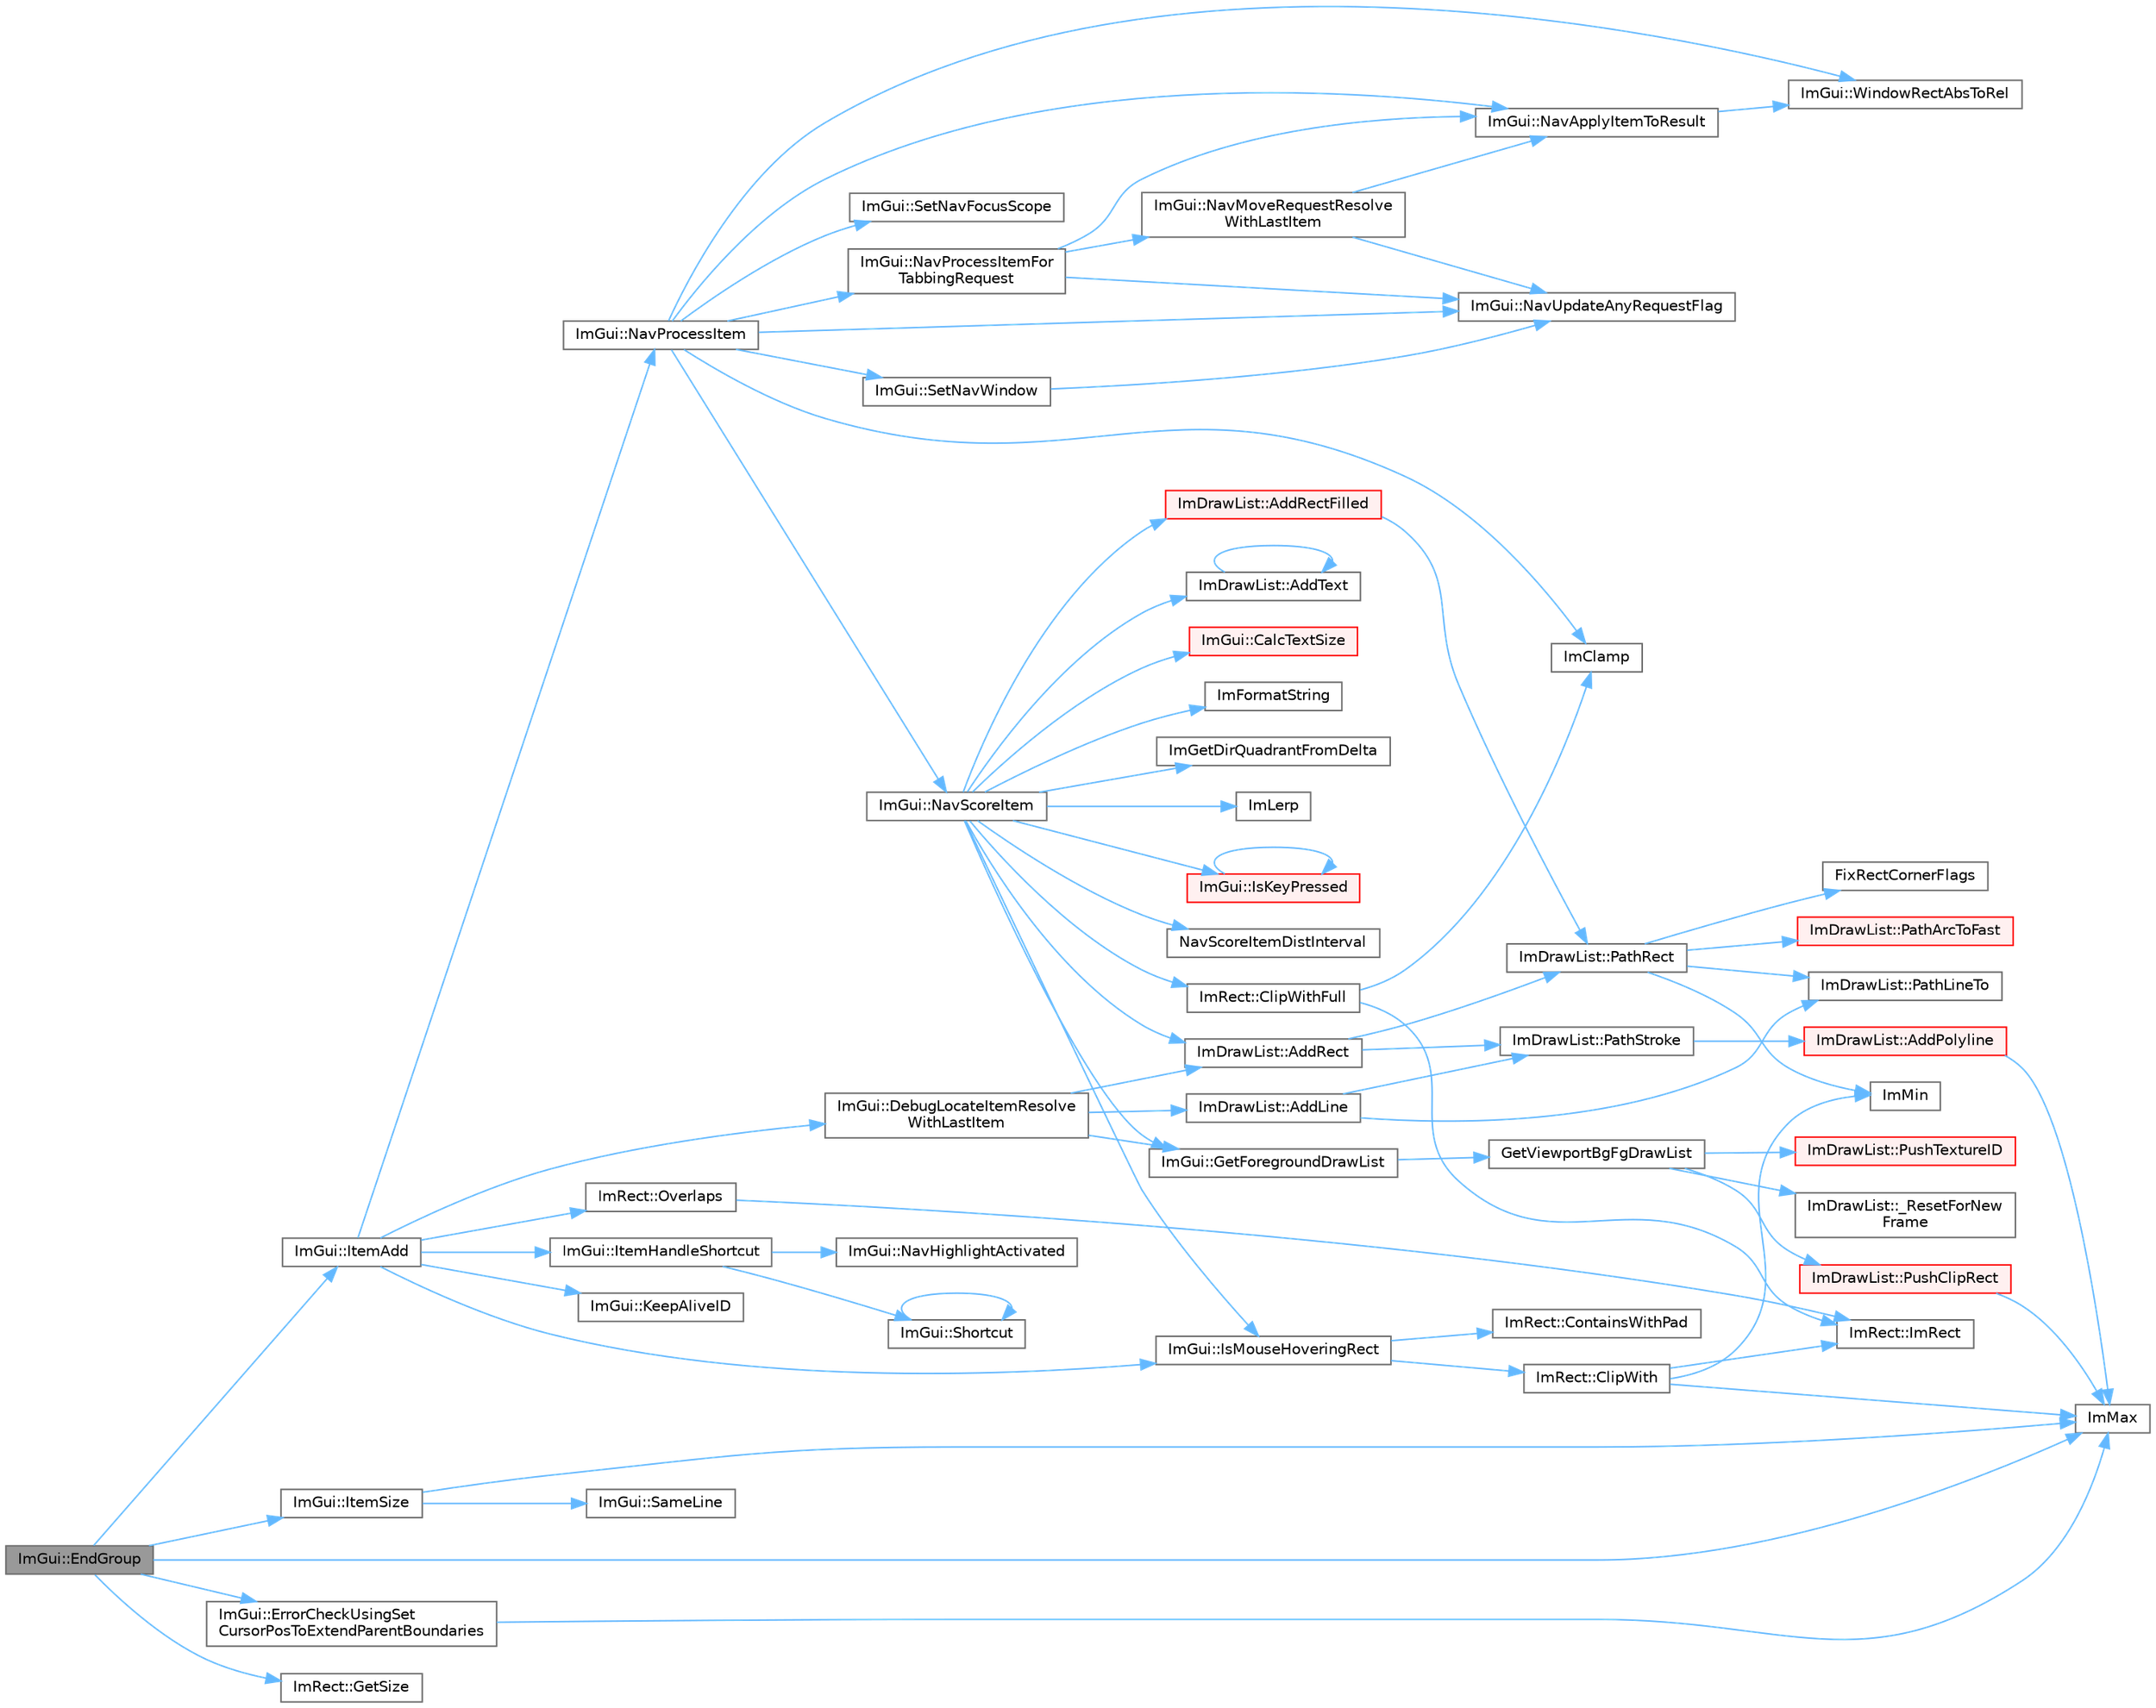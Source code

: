 digraph "ImGui::EndGroup"
{
 // LATEX_PDF_SIZE
  bgcolor="transparent";
  edge [fontname=Helvetica,fontsize=10,labelfontname=Helvetica,labelfontsize=10];
  node [fontname=Helvetica,fontsize=10,shape=box,height=0.2,width=0.4];
  rankdir="LR";
  Node1 [id="Node000001",label="ImGui::EndGroup",height=0.2,width=0.4,color="gray40", fillcolor="grey60", style="filled", fontcolor="black",tooltip=" "];
  Node1 -> Node2 [id="edge74_Node000001_Node000002",color="steelblue1",style="solid",tooltip=" "];
  Node2 [id="Node000002",label="ImGui::ErrorCheckUsingSet\lCursorPosToExtendParentBoundaries",height=0.2,width=0.4,color="grey40", fillcolor="white", style="filled",URL="$namespace_im_gui.html#ad5832500c14abd9e76e376b82701385b",tooltip=" "];
  Node2 -> Node3 [id="edge75_Node000002_Node000003",color="steelblue1",style="solid",tooltip=" "];
  Node3 [id="Node000003",label="ImMax",height=0.2,width=0.4,color="grey40", fillcolor="white", style="filled",URL="$imgui__internal_8h.html#a7667efd95147d0422f140917c71a9226",tooltip=" "];
  Node1 -> Node4 [id="edge76_Node000001_Node000004",color="steelblue1",style="solid",tooltip=" "];
  Node4 [id="Node000004",label="ImRect::GetSize",height=0.2,width=0.4,color="grey40", fillcolor="white", style="filled",URL="$struct_im_rect.html#ae459d9c50003058cfb34519a571aaf33",tooltip=" "];
  Node1 -> Node3 [id="edge77_Node000001_Node000003",color="steelblue1",style="solid",tooltip=" "];
  Node1 -> Node5 [id="edge78_Node000001_Node000005",color="steelblue1",style="solid",tooltip=" "];
  Node5 [id="Node000005",label="ImGui::ItemAdd",height=0.2,width=0.4,color="grey40", fillcolor="white", style="filled",URL="$namespace_im_gui.html#a0c2ccafc8d403c02a6590ac21157b9ac",tooltip=" "];
  Node5 -> Node6 [id="edge79_Node000005_Node000006",color="steelblue1",style="solid",tooltip=" "];
  Node6 [id="Node000006",label="ImGui::DebugLocateItemResolve\lWithLastItem",height=0.2,width=0.4,color="grey40", fillcolor="white", style="filled",URL="$namespace_im_gui.html#ae8ab0d7dfc90af8e82db3ed9e7829219",tooltip=" "];
  Node6 -> Node7 [id="edge80_Node000006_Node000007",color="steelblue1",style="solid",tooltip=" "];
  Node7 [id="Node000007",label="ImDrawList::AddLine",height=0.2,width=0.4,color="grey40", fillcolor="white", style="filled",URL="$struct_im_draw_list.html#aa21e5a1c6e00239581f97d344fc0db61",tooltip=" "];
  Node7 -> Node8 [id="edge81_Node000007_Node000008",color="steelblue1",style="solid",tooltip=" "];
  Node8 [id="Node000008",label="ImDrawList::PathLineTo",height=0.2,width=0.4,color="grey40", fillcolor="white", style="filled",URL="$struct_im_draw_list.html#a828d944325ed58d8b57abd3647bffaaf",tooltip=" "];
  Node7 -> Node9 [id="edge82_Node000007_Node000009",color="steelblue1",style="solid",tooltip=" "];
  Node9 [id="Node000009",label="ImDrawList::PathStroke",height=0.2,width=0.4,color="grey40", fillcolor="white", style="filled",URL="$struct_im_draw_list.html#a60bf9040ef3d09b39c4ba8f5a2a68ae9",tooltip=" "];
  Node9 -> Node10 [id="edge83_Node000009_Node000010",color="steelblue1",style="solid",tooltip=" "];
  Node10 [id="Node000010",label="ImDrawList::AddPolyline",height=0.2,width=0.4,color="red", fillcolor="#FFF0F0", style="filled",URL="$struct_im_draw_list.html#abc568847b1113e624456436bfab1b307",tooltip=" "];
  Node10 -> Node3 [id="edge84_Node000010_Node000003",color="steelblue1",style="solid",tooltip=" "];
  Node6 -> Node14 [id="edge85_Node000006_Node000014",color="steelblue1",style="solid",tooltip=" "];
  Node14 [id="Node000014",label="ImDrawList::AddRect",height=0.2,width=0.4,color="grey40", fillcolor="white", style="filled",URL="$struct_im_draw_list.html#ad96f10a3e954fe0c5b7c96d4e205af7b",tooltip=" "];
  Node14 -> Node15 [id="edge86_Node000014_Node000015",color="steelblue1",style="solid",tooltip=" "];
  Node15 [id="Node000015",label="ImDrawList::PathRect",height=0.2,width=0.4,color="grey40", fillcolor="white", style="filled",URL="$struct_im_draw_list.html#a2251eb264ed8b17a253c409787375053",tooltip=" "];
  Node15 -> Node16 [id="edge87_Node000015_Node000016",color="steelblue1",style="solid",tooltip=" "];
  Node16 [id="Node000016",label="FixRectCornerFlags",height=0.2,width=0.4,color="grey40", fillcolor="white", style="filled",URL="$imgui__draw_8cpp.html#abc26563004ba48126f2e8b70ea0067af",tooltip=" "];
  Node15 -> Node17 [id="edge88_Node000015_Node000017",color="steelblue1",style="solid",tooltip=" "];
  Node17 [id="Node000017",label="ImMin",height=0.2,width=0.4,color="grey40", fillcolor="white", style="filled",URL="$imgui__internal_8h.html#a7f9d7828066a9d61b5630adcdf4655d3",tooltip=" "];
  Node15 -> Node18 [id="edge89_Node000015_Node000018",color="steelblue1",style="solid",tooltip=" "];
  Node18 [id="Node000018",label="ImDrawList::PathArcToFast",height=0.2,width=0.4,color="red", fillcolor="#FFF0F0", style="filled",URL="$struct_im_draw_list.html#a6d307c6de1a6522e76fa410e8fe96fcc",tooltip=" "];
  Node15 -> Node8 [id="edge90_Node000015_Node000008",color="steelblue1",style="solid",tooltip=" "];
  Node14 -> Node9 [id="edge91_Node000014_Node000009",color="steelblue1",style="solid",tooltip=" "];
  Node6 -> Node23 [id="edge92_Node000006_Node000023",color="steelblue1",style="solid",tooltip=" "];
  Node23 [id="Node000023",label="ImGui::GetForegroundDrawList",height=0.2,width=0.4,color="grey40", fillcolor="white", style="filled",URL="$namespace_im_gui.html#a77e1a981b472415e6613a2bd0966d817",tooltip=" "];
  Node23 -> Node24 [id="edge93_Node000023_Node000024",color="steelblue1",style="solid",tooltip=" "];
  Node24 [id="Node000024",label="GetViewportBgFgDrawList",height=0.2,width=0.4,color="grey40", fillcolor="white", style="filled",URL="$imgui_8cpp.html#a86964372ace3c5efb9325a2162f04efd",tooltip=" "];
  Node24 -> Node25 [id="edge94_Node000024_Node000025",color="steelblue1",style="solid",tooltip=" "];
  Node25 [id="Node000025",label="ImDrawList::_ResetForNew\lFrame",height=0.2,width=0.4,color="grey40", fillcolor="white", style="filled",URL="$struct_im_draw_list.html#a5f78fe195b2507e5926560f591141ff3",tooltip=" "];
  Node24 -> Node26 [id="edge95_Node000024_Node000026",color="steelblue1",style="solid",tooltip=" "];
  Node26 [id="Node000026",label="ImDrawList::PushClipRect",height=0.2,width=0.4,color="red", fillcolor="#FFF0F0", style="filled",URL="$struct_im_draw_list.html#a608a9d9a83715ba87dced8321ed64329",tooltip=" "];
  Node26 -> Node3 [id="edge96_Node000026_Node000003",color="steelblue1",style="solid",tooltip=" "];
  Node24 -> Node28 [id="edge97_Node000024_Node000028",color="steelblue1",style="solid",tooltip=" "];
  Node28 [id="Node000028",label="ImDrawList::PushTextureID",height=0.2,width=0.4,color="red", fillcolor="#FFF0F0", style="filled",URL="$struct_im_draw_list.html#a7ac41e329a9df911b4823ef0150cee16",tooltip=" "];
  Node5 -> Node30 [id="edge98_Node000005_Node000030",color="steelblue1",style="solid",tooltip=" "];
  Node30 [id="Node000030",label="ImGui::IsMouseHoveringRect",height=0.2,width=0.4,color="grey40", fillcolor="white", style="filled",URL="$namespace_im_gui.html#ae0b8ea0e06c457316d6aed6c5b2a1c25",tooltip=" "];
  Node30 -> Node31 [id="edge99_Node000030_Node000031",color="steelblue1",style="solid",tooltip=" "];
  Node31 [id="Node000031",label="ImRect::ClipWith",height=0.2,width=0.4,color="grey40", fillcolor="white", style="filled",URL="$struct_im_rect.html#ac02d5cf6ce0358aea9ed9df43d368f3f",tooltip=" "];
  Node31 -> Node3 [id="edge100_Node000031_Node000003",color="steelblue1",style="solid",tooltip=" "];
  Node31 -> Node17 [id="edge101_Node000031_Node000017",color="steelblue1",style="solid",tooltip=" "];
  Node31 -> Node32 [id="edge102_Node000031_Node000032",color="steelblue1",style="solid",tooltip=" "];
  Node32 [id="Node000032",label="ImRect::ImRect",height=0.2,width=0.4,color="grey40", fillcolor="white", style="filled",URL="$struct_im_rect.html#a1e9548c8a334dfd32eaf4d399aa740e9",tooltip=" "];
  Node30 -> Node33 [id="edge103_Node000030_Node000033",color="steelblue1",style="solid",tooltip=" "];
  Node33 [id="Node000033",label="ImRect::ContainsWithPad",height=0.2,width=0.4,color="grey40", fillcolor="white", style="filled",URL="$struct_im_rect.html#a8dbab244f4e5b786faa9684eb85110fc",tooltip=" "];
  Node5 -> Node34 [id="edge104_Node000005_Node000034",color="steelblue1",style="solid",tooltip=" "];
  Node34 [id="Node000034",label="ImGui::ItemHandleShortcut",height=0.2,width=0.4,color="grey40", fillcolor="white", style="filled",URL="$namespace_im_gui.html#a338deb537666a886cf3ece08c07e9fa9",tooltip=" "];
  Node34 -> Node35 [id="edge105_Node000034_Node000035",color="steelblue1",style="solid",tooltip=" "];
  Node35 [id="Node000035",label="ImGui::NavHighlightActivated",height=0.2,width=0.4,color="grey40", fillcolor="white", style="filled",URL="$namespace_im_gui.html#a3ea169ace83f149ae2b8c1a6d0f6d457",tooltip=" "];
  Node34 -> Node36 [id="edge106_Node000034_Node000036",color="steelblue1",style="solid",tooltip=" "];
  Node36 [id="Node000036",label="ImGui::Shortcut",height=0.2,width=0.4,color="grey40", fillcolor="white", style="filled",URL="$namespace_im_gui.html#a5a7ca2346e4eb2dfe08a396349df7995",tooltip=" "];
  Node36 -> Node36 [id="edge107_Node000036_Node000036",color="steelblue1",style="solid",tooltip=" "];
  Node5 -> Node37 [id="edge108_Node000005_Node000037",color="steelblue1",style="solid",tooltip=" "];
  Node37 [id="Node000037",label="ImGui::KeepAliveID",height=0.2,width=0.4,color="grey40", fillcolor="white", style="filled",URL="$namespace_im_gui.html#a85a245c78a9f7c351636bdad6e60c488",tooltip=" "];
  Node5 -> Node38 [id="edge109_Node000005_Node000038",color="steelblue1",style="solid",tooltip=" "];
  Node38 [id="Node000038",label="ImGui::NavProcessItem",height=0.2,width=0.4,color="grey40", fillcolor="white", style="filled",URL="$namespace_im_gui.html#aa217c2f0448788f3c064bf828a8f9d8f",tooltip=" "];
  Node38 -> Node22 [id="edge110_Node000038_Node000022",color="steelblue1",style="solid",tooltip=" "];
  Node22 [id="Node000022",label="ImClamp",height=0.2,width=0.4,color="grey40", fillcolor="white", style="filled",URL="$imgui__internal_8h.html#a6e61ede308bfd68c7434e17905a29fc8",tooltip=" "];
  Node38 -> Node39 [id="edge111_Node000038_Node000039",color="steelblue1",style="solid",tooltip=" "];
  Node39 [id="Node000039",label="ImGui::NavApplyItemToResult",height=0.2,width=0.4,color="grey40", fillcolor="white", style="filled",URL="$namespace_im_gui.html#afc3f5b074b158526cfe8531de843aa5f",tooltip=" "];
  Node39 -> Node40 [id="edge112_Node000039_Node000040",color="steelblue1",style="solid",tooltip=" "];
  Node40 [id="Node000040",label="ImGui::WindowRectAbsToRel",height=0.2,width=0.4,color="grey40", fillcolor="white", style="filled",URL="$namespace_im_gui.html#a06d8e9fae450c785dc8f61f6e03462a7",tooltip=" "];
  Node38 -> Node41 [id="edge113_Node000038_Node000041",color="steelblue1",style="solid",tooltip=" "];
  Node41 [id="Node000041",label="ImGui::NavProcessItemFor\lTabbingRequest",height=0.2,width=0.4,color="grey40", fillcolor="white", style="filled",URL="$namespace_im_gui.html#a6a225bee464b9da701c6554e3fd2e5ef",tooltip=" "];
  Node41 -> Node39 [id="edge114_Node000041_Node000039",color="steelblue1",style="solid",tooltip=" "];
  Node41 -> Node42 [id="edge115_Node000041_Node000042",color="steelblue1",style="solid",tooltip=" "];
  Node42 [id="Node000042",label="ImGui::NavMoveRequestResolve\lWithLastItem",height=0.2,width=0.4,color="grey40", fillcolor="white", style="filled",URL="$namespace_im_gui.html#ad71eb039682bb8e3bb950c67eeec4ed8",tooltip=" "];
  Node42 -> Node39 [id="edge116_Node000042_Node000039",color="steelblue1",style="solid",tooltip=" "];
  Node42 -> Node43 [id="edge117_Node000042_Node000043",color="steelblue1",style="solid",tooltip=" "];
  Node43 [id="Node000043",label="ImGui::NavUpdateAnyRequestFlag",height=0.2,width=0.4,color="grey40", fillcolor="white", style="filled",URL="$namespace_im_gui.html#a2cd868535661cdb5671214662f3c9388",tooltip=" "];
  Node41 -> Node43 [id="edge118_Node000041_Node000043",color="steelblue1",style="solid",tooltip=" "];
  Node38 -> Node44 [id="edge119_Node000038_Node000044",color="steelblue1",style="solid",tooltip=" "];
  Node44 [id="Node000044",label="ImGui::NavScoreItem",height=0.2,width=0.4,color="grey40", fillcolor="white", style="filled",URL="$namespace_im_gui.html#a3f63daa35c17837e05d2291af30cbd94",tooltip=" "];
  Node44 -> Node14 [id="edge120_Node000044_Node000014",color="steelblue1",style="solid",tooltip=" "];
  Node44 -> Node45 [id="edge121_Node000044_Node000045",color="steelblue1",style="solid",tooltip=" "];
  Node45 [id="Node000045",label="ImDrawList::AddRectFilled",height=0.2,width=0.4,color="red", fillcolor="#FFF0F0", style="filled",URL="$struct_im_draw_list.html#a6b16ab764160b0251d2e7b3bd08c1ffc",tooltip=" "];
  Node45 -> Node15 [id="edge122_Node000045_Node000015",color="steelblue1",style="solid",tooltip=" "];
  Node44 -> Node49 [id="edge123_Node000044_Node000049",color="steelblue1",style="solid",tooltip=" "];
  Node49 [id="Node000049",label="ImDrawList::AddText",height=0.2,width=0.4,color="grey40", fillcolor="white", style="filled",URL="$struct_im_draw_list.html#ac5221bd86b3429f6d5b6e6ffe454942d",tooltip=" "];
  Node49 -> Node49 [id="edge124_Node000049_Node000049",color="steelblue1",style="solid",tooltip=" "];
  Node44 -> Node50 [id="edge125_Node000044_Node000050",color="steelblue1",style="solid",tooltip=" "];
  Node50 [id="Node000050",label="ImGui::CalcTextSize",height=0.2,width=0.4,color="red", fillcolor="#FFF0F0", style="filled",URL="$namespace_im_gui.html#a848b9db6cc4a186751c0ecebcaadc33b",tooltip=" "];
  Node44 -> Node58 [id="edge126_Node000044_Node000058",color="steelblue1",style="solid",tooltip=" "];
  Node58 [id="Node000058",label="ImRect::ClipWithFull",height=0.2,width=0.4,color="grey40", fillcolor="white", style="filled",URL="$struct_im_rect.html#a32a5aaca4161b5ffa3f352d293a449ff",tooltip=" "];
  Node58 -> Node22 [id="edge127_Node000058_Node000022",color="steelblue1",style="solid",tooltip=" "];
  Node58 -> Node32 [id="edge128_Node000058_Node000032",color="steelblue1",style="solid",tooltip=" "];
  Node44 -> Node23 [id="edge129_Node000044_Node000023",color="steelblue1",style="solid",tooltip=" "];
  Node44 -> Node59 [id="edge130_Node000044_Node000059",color="steelblue1",style="solid",tooltip=" "];
  Node59 [id="Node000059",label="ImFormatString",height=0.2,width=0.4,color="grey40", fillcolor="white", style="filled",URL="$imgui_8cpp.html#a75ccaf7d676b1f567ba888ae42ac3809",tooltip=" "];
  Node44 -> Node60 [id="edge131_Node000044_Node000060",color="steelblue1",style="solid",tooltip=" "];
  Node60 [id="Node000060",label="ImGetDirQuadrantFromDelta",height=0.2,width=0.4,color="grey40", fillcolor="white", style="filled",URL="$imgui_8cpp.html#a250b0867d875c4c76b4fad89e7aaf498",tooltip=" "];
  Node44 -> Node61 [id="edge132_Node000044_Node000061",color="steelblue1",style="solid",tooltip=" "];
  Node61 [id="Node000061",label="ImLerp",height=0.2,width=0.4,color="grey40", fillcolor="white", style="filled",URL="$imgui__internal_8h.html#a1d7813429922346e44eebd82d13f777c",tooltip=" "];
  Node44 -> Node62 [id="edge133_Node000044_Node000062",color="steelblue1",style="solid",tooltip=" "];
  Node62 [id="Node000062",label="ImGui::IsKeyPressed",height=0.2,width=0.4,color="red", fillcolor="#FFF0F0", style="filled",URL="$namespace_im_gui.html#a477c2ef31c9641b158d78879780bd108",tooltip=" "];
  Node62 -> Node62 [id="edge134_Node000062_Node000062",color="steelblue1",style="solid",tooltip=" "];
  Node44 -> Node30 [id="edge135_Node000044_Node000030",color="steelblue1",style="solid",tooltip=" "];
  Node44 -> Node65 [id="edge136_Node000044_Node000065",color="steelblue1",style="solid",tooltip=" "];
  Node65 [id="Node000065",label="NavScoreItemDistInterval",height=0.2,width=0.4,color="grey40", fillcolor="white", style="filled",URL="$imgui_8cpp.html#a1bb7b58bee2ba15da988fb4c56f4cc89",tooltip=" "];
  Node38 -> Node43 [id="edge137_Node000038_Node000043",color="steelblue1",style="solid",tooltip=" "];
  Node38 -> Node66 [id="edge138_Node000038_Node000066",color="steelblue1",style="solid",tooltip=" "];
  Node66 [id="Node000066",label="ImGui::SetNavFocusScope",height=0.2,width=0.4,color="grey40", fillcolor="white", style="filled",URL="$namespace_im_gui.html#ada2736a9b034b93ba877f46577bc5e8b",tooltip=" "];
  Node38 -> Node67 [id="edge139_Node000038_Node000067",color="steelblue1",style="solid",tooltip=" "];
  Node67 [id="Node000067",label="ImGui::SetNavWindow",height=0.2,width=0.4,color="grey40", fillcolor="white", style="filled",URL="$namespace_im_gui.html#aa422c756f467e650d67b4fb1b74ff5a1",tooltip=" "];
  Node67 -> Node43 [id="edge140_Node000067_Node000043",color="steelblue1",style="solid",tooltip=" "];
  Node38 -> Node40 [id="edge141_Node000038_Node000040",color="steelblue1",style="solid",tooltip=" "];
  Node5 -> Node68 [id="edge142_Node000005_Node000068",color="steelblue1",style="solid",tooltip=" "];
  Node68 [id="Node000068",label="ImRect::Overlaps",height=0.2,width=0.4,color="grey40", fillcolor="white", style="filled",URL="$struct_im_rect.html#a0af3bade3781e5e7c6afdf71ccfb0d43",tooltip=" "];
  Node68 -> Node32 [id="edge143_Node000068_Node000032",color="steelblue1",style="solid",tooltip=" "];
  Node1 -> Node69 [id="edge144_Node000001_Node000069",color="steelblue1",style="solid",tooltip=" "];
  Node69 [id="Node000069",label="ImGui::ItemSize",height=0.2,width=0.4,color="grey40", fillcolor="white", style="filled",URL="$namespace_im_gui.html#a4b5818a652d943ea54e0cec9fb3943d7",tooltip=" "];
  Node69 -> Node3 [id="edge145_Node000069_Node000003",color="steelblue1",style="solid",tooltip=" "];
  Node69 -> Node70 [id="edge146_Node000069_Node000070",color="steelblue1",style="solid",tooltip=" "];
  Node70 [id="Node000070",label="ImGui::SameLine",height=0.2,width=0.4,color="grey40", fillcolor="white", style="filled",URL="$namespace_im_gui.html#addd433eb3aae59119e341e80db474f66",tooltip=" "];
}
